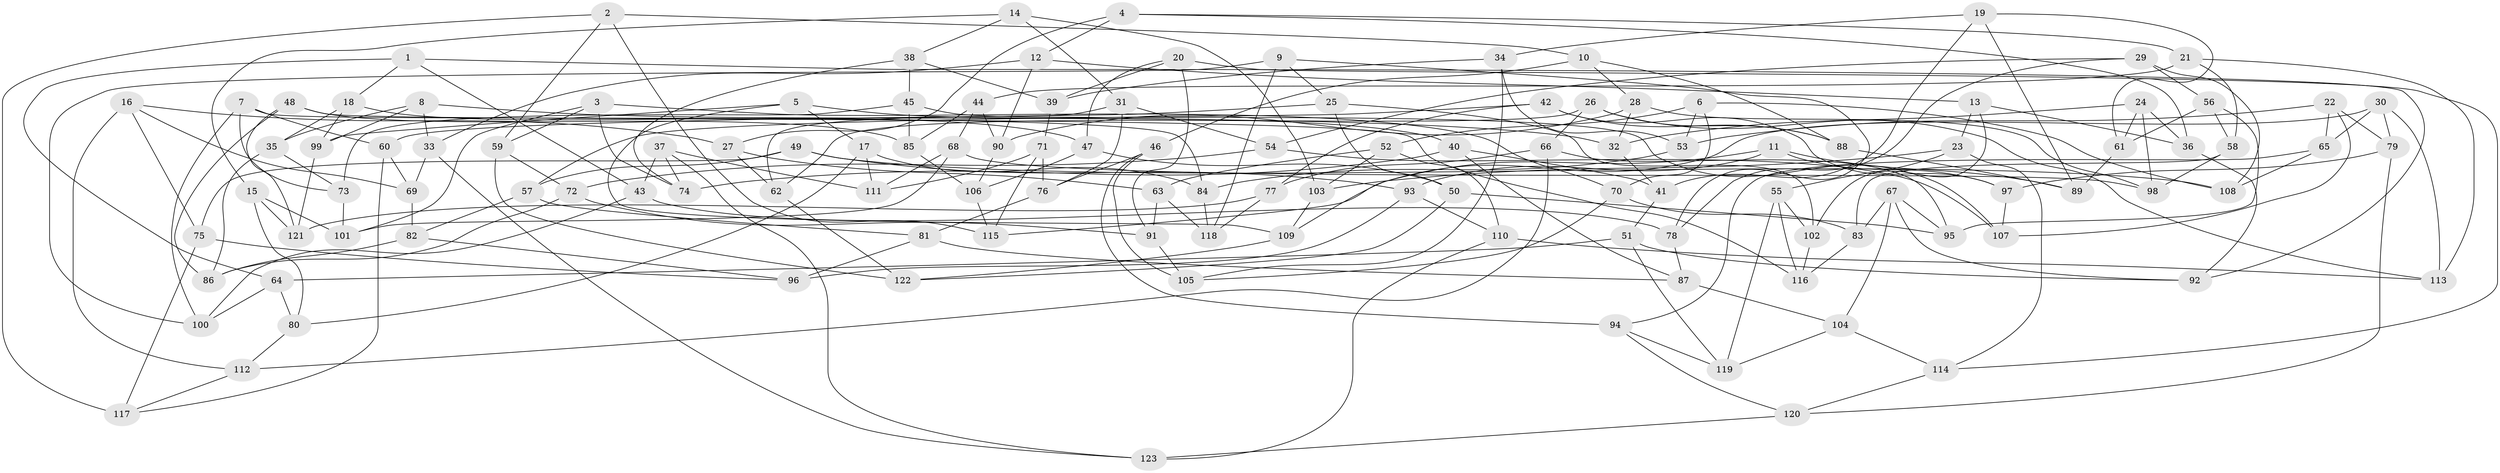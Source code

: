 // Generated by graph-tools (version 1.1) at 2025/16/03/09/25 04:16:43]
// undirected, 123 vertices, 246 edges
graph export_dot {
graph [start="1"]
  node [color=gray90,style=filled];
  1;
  2;
  3;
  4;
  5;
  6;
  7;
  8;
  9;
  10;
  11;
  12;
  13;
  14;
  15;
  16;
  17;
  18;
  19;
  20;
  21;
  22;
  23;
  24;
  25;
  26;
  27;
  28;
  29;
  30;
  31;
  32;
  33;
  34;
  35;
  36;
  37;
  38;
  39;
  40;
  41;
  42;
  43;
  44;
  45;
  46;
  47;
  48;
  49;
  50;
  51;
  52;
  53;
  54;
  55;
  56;
  57;
  58;
  59;
  60;
  61;
  62;
  63;
  64;
  65;
  66;
  67;
  68;
  69;
  70;
  71;
  72;
  73;
  74;
  75;
  76;
  77;
  78;
  79;
  80;
  81;
  82;
  83;
  84;
  85;
  86;
  87;
  88;
  89;
  90;
  91;
  92;
  93;
  94;
  95;
  96;
  97;
  98;
  99;
  100;
  101;
  102;
  103;
  104;
  105;
  106;
  107;
  108;
  109;
  110;
  111;
  112;
  113;
  114;
  115;
  116;
  117;
  118;
  119;
  120;
  121;
  122;
  123;
  1 -- 18;
  1 -- 43;
  1 -- 64;
  1 -- 92;
  2 -- 115;
  2 -- 59;
  2 -- 117;
  2 -- 10;
  3 -- 74;
  3 -- 70;
  3 -- 101;
  3 -- 59;
  4 -- 27;
  4 -- 12;
  4 -- 36;
  4 -- 21;
  5 -- 109;
  5 -- 99;
  5 -- 17;
  5 -- 40;
  6 -- 70;
  6 -- 108;
  6 -- 53;
  6 -- 52;
  7 -- 73;
  7 -- 84;
  7 -- 60;
  7 -- 100;
  8 -- 33;
  8 -- 35;
  8 -- 99;
  8 -- 32;
  9 -- 100;
  9 -- 78;
  9 -- 25;
  9 -- 118;
  10 -- 28;
  10 -- 46;
  10 -- 88;
  11 -- 93;
  11 -- 89;
  11 -- 115;
  11 -- 97;
  12 -- 13;
  12 -- 33;
  12 -- 90;
  13 -- 23;
  13 -- 36;
  13 -- 102;
  14 -- 38;
  14 -- 103;
  14 -- 15;
  14 -- 31;
  15 -- 80;
  15 -- 101;
  15 -- 121;
  16 -- 27;
  16 -- 69;
  16 -- 112;
  16 -- 75;
  17 -- 80;
  17 -- 84;
  17 -- 111;
  18 -- 47;
  18 -- 35;
  18 -- 99;
  19 -- 89;
  19 -- 41;
  19 -- 61;
  19 -- 34;
  20 -- 47;
  20 -- 91;
  20 -- 114;
  20 -- 39;
  21 -- 113;
  21 -- 44;
  21 -- 58;
  22 -- 53;
  22 -- 65;
  22 -- 107;
  22 -- 79;
  23 -- 103;
  23 -- 114;
  23 -- 55;
  24 -- 32;
  24 -- 36;
  24 -- 61;
  24 -- 98;
  25 -- 102;
  25 -- 60;
  25 -- 50;
  26 -- 88;
  26 -- 66;
  26 -- 113;
  26 -- 62;
  27 -- 62;
  27 -- 63;
  28 -- 98;
  28 -- 32;
  28 -- 90;
  29 -- 56;
  29 -- 54;
  29 -- 108;
  29 -- 78;
  30 -- 79;
  30 -- 113;
  30 -- 109;
  30 -- 65;
  31 -- 76;
  31 -- 62;
  31 -- 54;
  32 -- 41;
  33 -- 123;
  33 -- 69;
  34 -- 39;
  34 -- 53;
  34 -- 105;
  35 -- 86;
  35 -- 73;
  36 -- 92;
  37 -- 123;
  37 -- 111;
  37 -- 74;
  37 -- 43;
  38 -- 45;
  38 -- 39;
  38 -- 74;
  39 -- 71;
  40 -- 41;
  40 -- 74;
  40 -- 87;
  41 -- 51;
  42 -- 97;
  42 -- 57;
  42 -- 88;
  42 -- 77;
  43 -- 100;
  43 -- 78;
  44 -- 90;
  44 -- 85;
  44 -- 68;
  45 -- 73;
  45 -- 107;
  45 -- 85;
  46 -- 105;
  46 -- 76;
  46 -- 94;
  47 -- 106;
  47 -- 50;
  48 -- 85;
  48 -- 116;
  48 -- 86;
  48 -- 121;
  49 -- 75;
  49 -- 108;
  49 -- 57;
  49 -- 93;
  50 -- 95;
  50 -- 122;
  51 -- 64;
  51 -- 119;
  51 -- 92;
  52 -- 63;
  52 -- 110;
  52 -- 103;
  53 -- 84;
  54 -- 107;
  54 -- 72;
  55 -- 119;
  55 -- 116;
  55 -- 102;
  56 -- 58;
  56 -- 95;
  56 -- 61;
  57 -- 82;
  57 -- 81;
  58 -- 83;
  58 -- 98;
  59 -- 122;
  59 -- 72;
  60 -- 117;
  60 -- 69;
  61 -- 89;
  62 -- 122;
  63 -- 91;
  63 -- 118;
  64 -- 80;
  64 -- 100;
  65 -- 108;
  65 -- 94;
  66 -- 112;
  66 -- 95;
  66 -- 77;
  67 -- 83;
  67 -- 92;
  67 -- 104;
  67 -- 95;
  68 -- 98;
  68 -- 111;
  68 -- 101;
  69 -- 82;
  70 -- 105;
  70 -- 83;
  71 -- 76;
  71 -- 111;
  71 -- 115;
  72 -- 91;
  72 -- 86;
  73 -- 101;
  75 -- 117;
  75 -- 96;
  76 -- 81;
  77 -- 118;
  77 -- 121;
  78 -- 87;
  79 -- 120;
  79 -- 97;
  80 -- 112;
  81 -- 87;
  81 -- 96;
  82 -- 96;
  82 -- 86;
  83 -- 116;
  84 -- 118;
  85 -- 106;
  87 -- 104;
  88 -- 89;
  90 -- 106;
  91 -- 105;
  93 -- 96;
  93 -- 110;
  94 -- 120;
  94 -- 119;
  97 -- 107;
  99 -- 121;
  102 -- 116;
  103 -- 109;
  104 -- 119;
  104 -- 114;
  106 -- 115;
  109 -- 122;
  110 -- 123;
  110 -- 113;
  112 -- 117;
  114 -- 120;
  120 -- 123;
}

